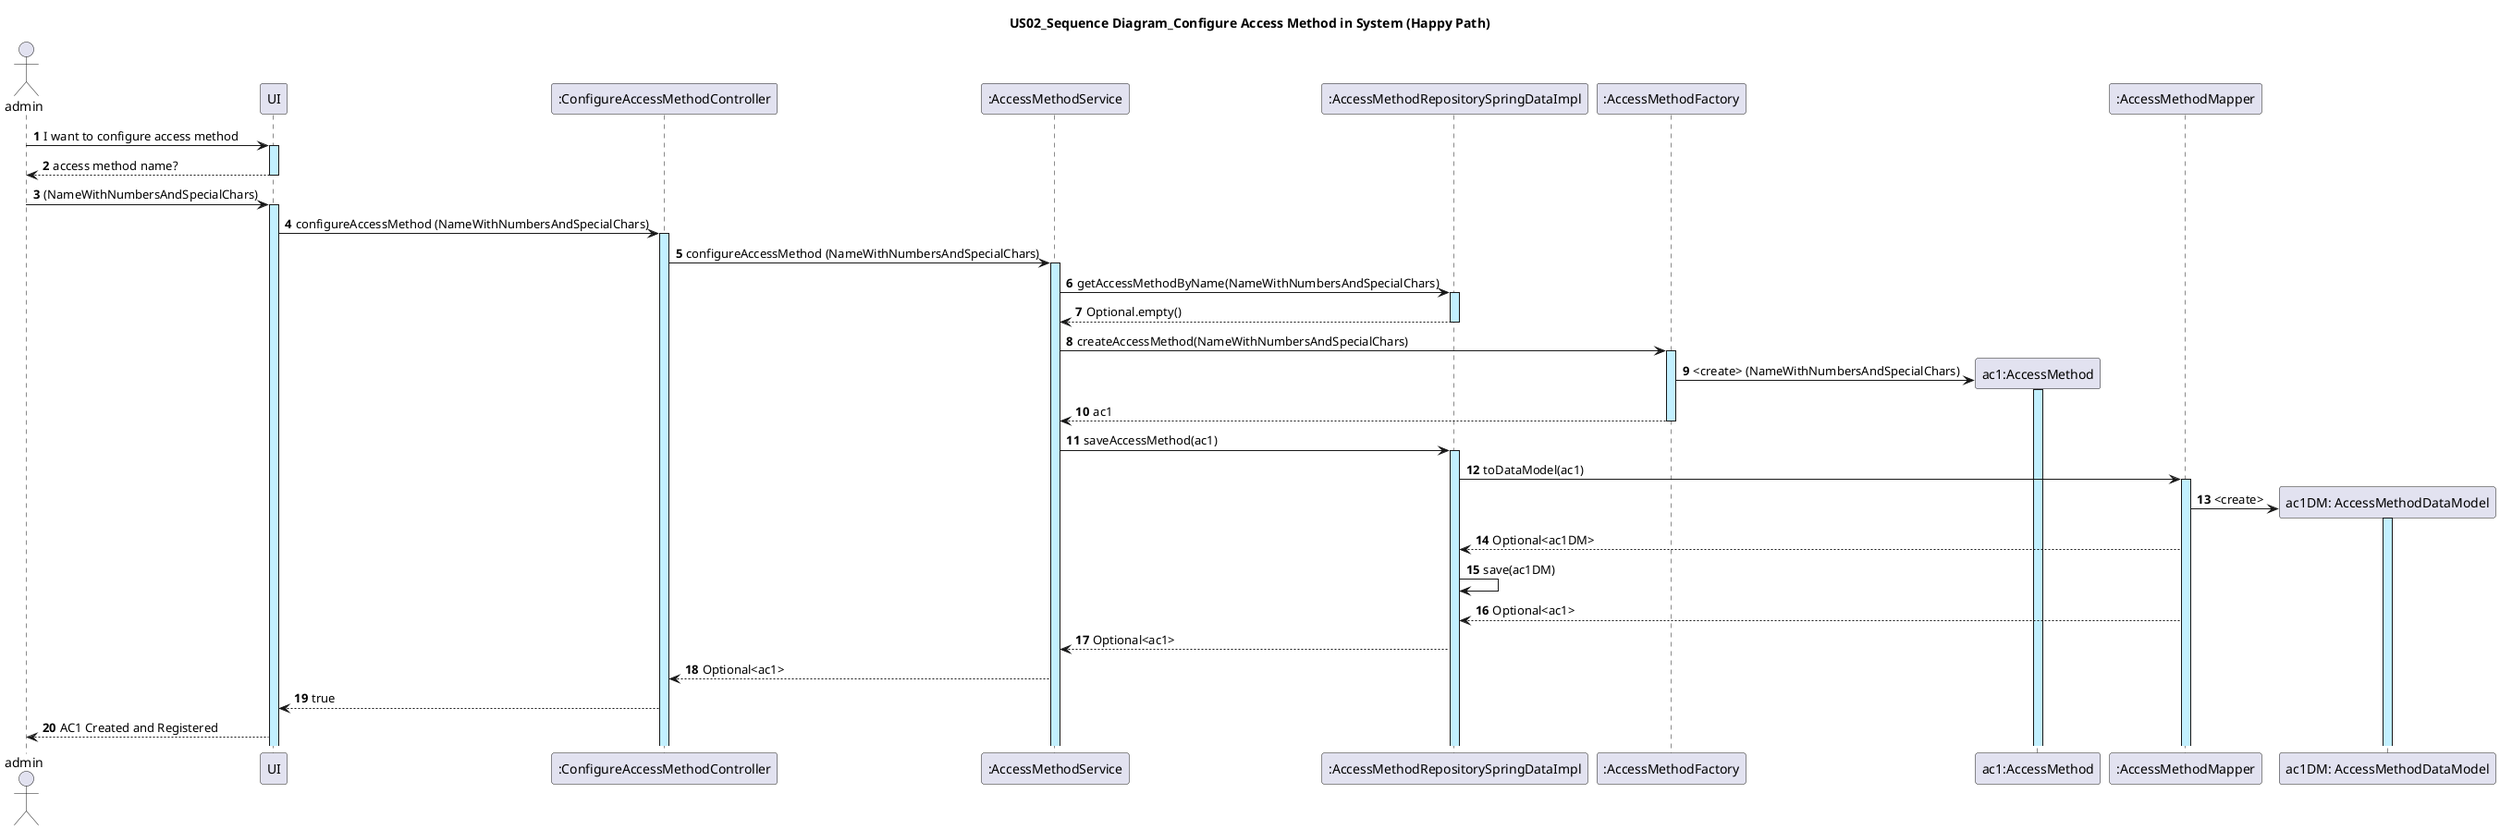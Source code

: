 @startuml
actor admin
autonumber

title: US02_Sequence Diagram_Configure Access Method in System (Happy Path)

admin -> UI ++ #application : I want to configure access method
UI --> admin -- : access method name?
admin -> UI ++ #application :(NameWithNumbersAndSpecialChars)
    UI -> ":ConfigureAccessMethodController" as ConfigureAccessMethodController ++ #application : configureAccessMethod (NameWithNumbersAndSpecialChars)


ConfigureAccessMethodController -> ":AccessMethodService" ++ #application : configureAccessMethod (NameWithNumbersAndSpecialChars)
":AccessMethodService" -> ":AccessMethodRepositorySpringDataImpl" ++ #application:  getAccessMethodByName(NameWithNumbersAndSpecialChars)
":AccessMethodRepositorySpringDataImpl" --> ":AccessMethodService" -- #application: Optional.empty()
":AccessMethodService" -> ":AccessMethodFactory" as AccessMethodFactory ++ #application: createAccessMethod(NameWithNumbersAndSpecialChars)
create "ac1:AccessMethod" as AccessMethod
AccessMethodFactory -> AccessMethod  ++ #application  : <create> (NameWithNumbersAndSpecialChars)
AccessMethodFactory --> ":AccessMethodService" -- : ac1
":AccessMethodService" -> ":AccessMethodRepositorySpringDataImpl" ++ #application: saveAccessMethod(ac1)
":AccessMethodRepositorySpringDataImpl" -> ":AccessMethodMapper" ++ #application: toDataModel(ac1)
create "ac1DM: AccessMethodDataModel" as AccessMethodDataModel
":AccessMethodMapper" -> AccessMethodDataModel ++ #application: <create>
":AccessMethodMapper" --> ":AccessMethodRepositorySpringDataImpl": Optional<ac1DM>
":AccessMethodRepositorySpringDataImpl" -> ":AccessMethodRepositorySpringDataImpl": save(ac1DM)
":AccessMethodMapper" --> ":AccessMethodRepositorySpringDataImpl": Optional<ac1>
":AccessMethodRepositorySpringDataImpl" --> ":AccessMethodService": Optional<ac1>
":AccessMethodService" --> ConfigureAccessMethodController: Optional<ac1>
ConfigureAccessMethodController --> UI: true
UI --> admin: AC1 Created and Registered
@enduml